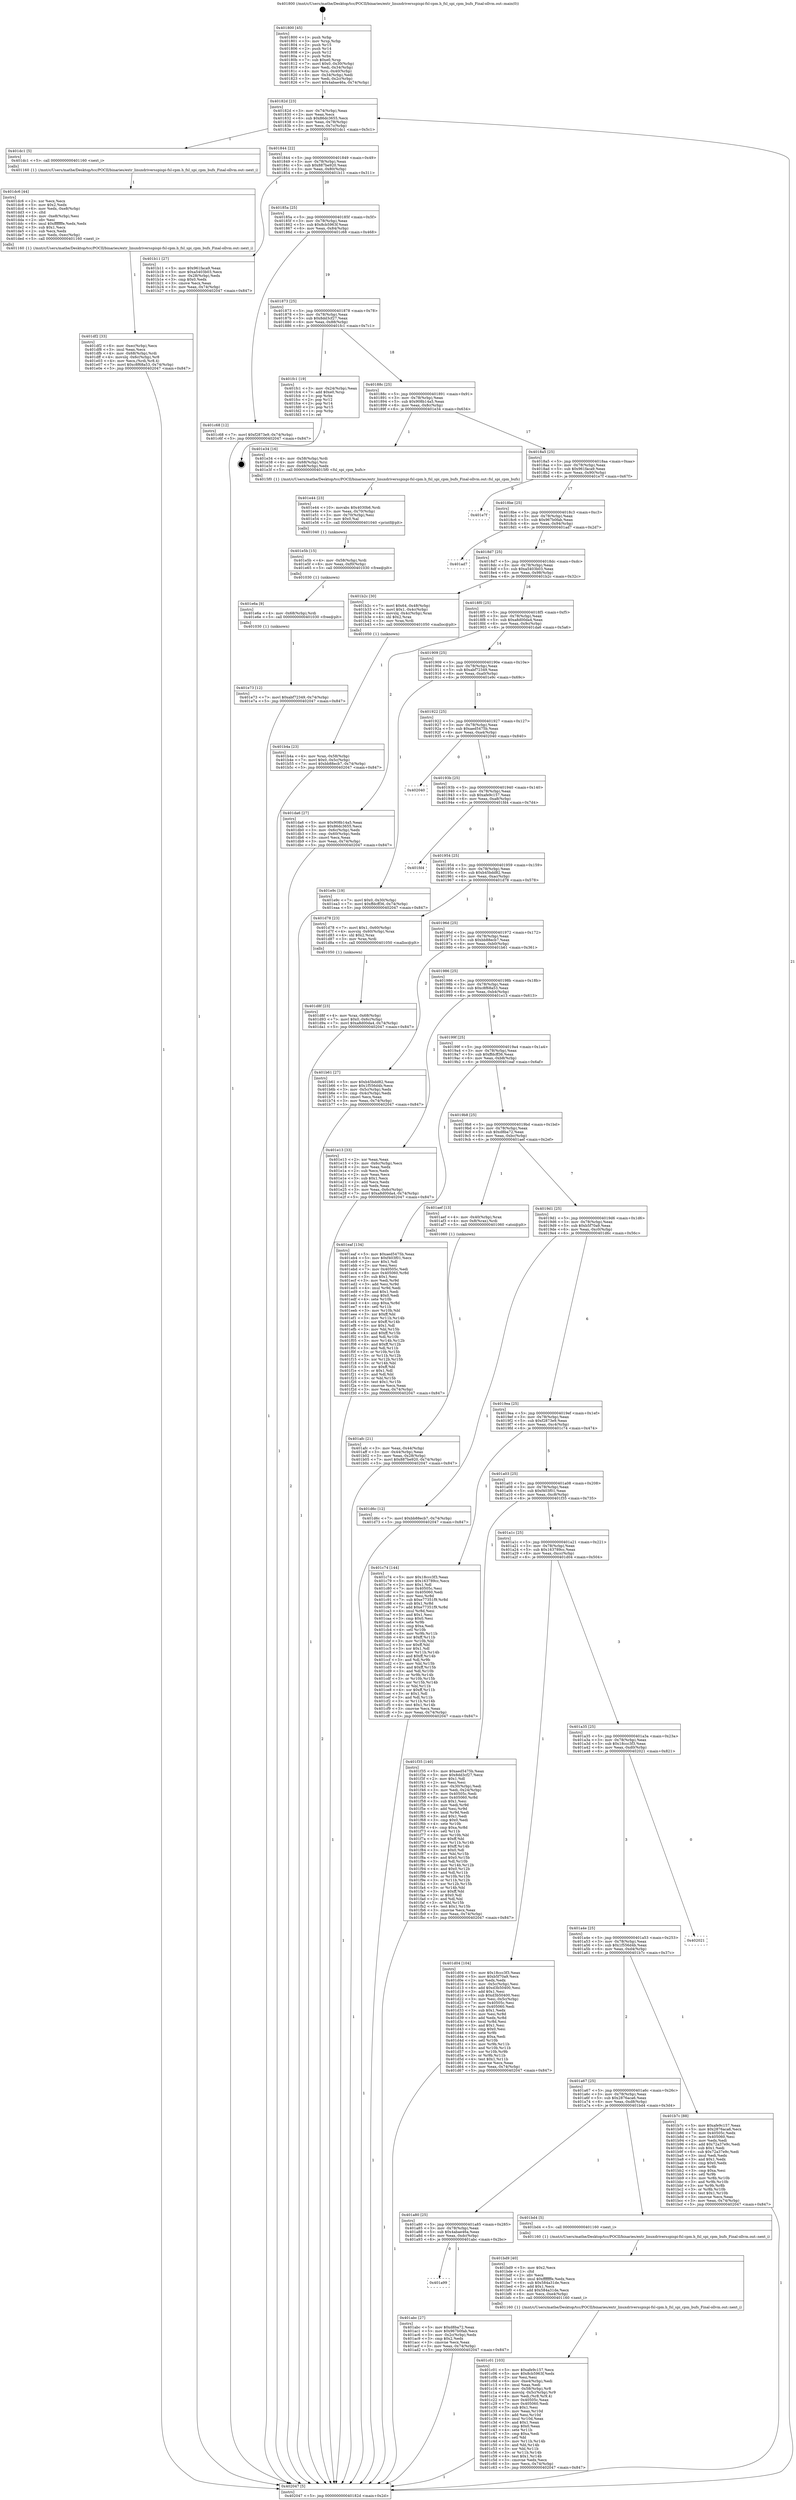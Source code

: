 digraph "0x401800" {
  label = "0x401800 (/mnt/c/Users/mathe/Desktop/tcc/POCII/binaries/extr_linuxdriversspispi-fsl-cpm.h_fsl_spi_cpm_bufs_Final-ollvm.out::main(0))"
  labelloc = "t"
  node[shape=record]

  Entry [label="",width=0.3,height=0.3,shape=circle,fillcolor=black,style=filled]
  "0x40182d" [label="{
     0x40182d [23]\l
     | [instrs]\l
     &nbsp;&nbsp;0x40182d \<+3\>: mov -0x74(%rbp),%eax\l
     &nbsp;&nbsp;0x401830 \<+2\>: mov %eax,%ecx\l
     &nbsp;&nbsp;0x401832 \<+6\>: sub $0x86dc3655,%ecx\l
     &nbsp;&nbsp;0x401838 \<+3\>: mov %eax,-0x78(%rbp)\l
     &nbsp;&nbsp;0x40183b \<+3\>: mov %ecx,-0x7c(%rbp)\l
     &nbsp;&nbsp;0x40183e \<+6\>: je 0000000000401dc1 \<main+0x5c1\>\l
  }"]
  "0x401dc1" [label="{
     0x401dc1 [5]\l
     | [instrs]\l
     &nbsp;&nbsp;0x401dc1 \<+5\>: call 0000000000401160 \<next_i\>\l
     | [calls]\l
     &nbsp;&nbsp;0x401160 \{1\} (/mnt/c/Users/mathe/Desktop/tcc/POCII/binaries/extr_linuxdriversspispi-fsl-cpm.h_fsl_spi_cpm_bufs_Final-ollvm.out::next_i)\l
  }"]
  "0x401844" [label="{
     0x401844 [22]\l
     | [instrs]\l
     &nbsp;&nbsp;0x401844 \<+5\>: jmp 0000000000401849 \<main+0x49\>\l
     &nbsp;&nbsp;0x401849 \<+3\>: mov -0x78(%rbp),%eax\l
     &nbsp;&nbsp;0x40184c \<+5\>: sub $0x887be920,%eax\l
     &nbsp;&nbsp;0x401851 \<+3\>: mov %eax,-0x80(%rbp)\l
     &nbsp;&nbsp;0x401854 \<+6\>: je 0000000000401b11 \<main+0x311\>\l
  }"]
  Exit [label="",width=0.3,height=0.3,shape=circle,fillcolor=black,style=filled,peripheries=2]
  "0x401b11" [label="{
     0x401b11 [27]\l
     | [instrs]\l
     &nbsp;&nbsp;0x401b11 \<+5\>: mov $0x961faca9,%eax\l
     &nbsp;&nbsp;0x401b16 \<+5\>: mov $0xa5403b03,%ecx\l
     &nbsp;&nbsp;0x401b1b \<+3\>: mov -0x28(%rbp),%edx\l
     &nbsp;&nbsp;0x401b1e \<+3\>: cmp $0x0,%edx\l
     &nbsp;&nbsp;0x401b21 \<+3\>: cmove %ecx,%eax\l
     &nbsp;&nbsp;0x401b24 \<+3\>: mov %eax,-0x74(%rbp)\l
     &nbsp;&nbsp;0x401b27 \<+5\>: jmp 0000000000402047 \<main+0x847\>\l
  }"]
  "0x40185a" [label="{
     0x40185a [25]\l
     | [instrs]\l
     &nbsp;&nbsp;0x40185a \<+5\>: jmp 000000000040185f \<main+0x5f\>\l
     &nbsp;&nbsp;0x40185f \<+3\>: mov -0x78(%rbp),%eax\l
     &nbsp;&nbsp;0x401862 \<+5\>: sub $0x8cb5963f,%eax\l
     &nbsp;&nbsp;0x401867 \<+6\>: mov %eax,-0x84(%rbp)\l
     &nbsp;&nbsp;0x40186d \<+6\>: je 0000000000401c68 \<main+0x468\>\l
  }"]
  "0x401e73" [label="{
     0x401e73 [12]\l
     | [instrs]\l
     &nbsp;&nbsp;0x401e73 \<+7\>: movl $0xabf72349,-0x74(%rbp)\l
     &nbsp;&nbsp;0x401e7a \<+5\>: jmp 0000000000402047 \<main+0x847\>\l
  }"]
  "0x401c68" [label="{
     0x401c68 [12]\l
     | [instrs]\l
     &nbsp;&nbsp;0x401c68 \<+7\>: movl $0xf2873e9,-0x74(%rbp)\l
     &nbsp;&nbsp;0x401c6f \<+5\>: jmp 0000000000402047 \<main+0x847\>\l
  }"]
  "0x401873" [label="{
     0x401873 [25]\l
     | [instrs]\l
     &nbsp;&nbsp;0x401873 \<+5\>: jmp 0000000000401878 \<main+0x78\>\l
     &nbsp;&nbsp;0x401878 \<+3\>: mov -0x78(%rbp),%eax\l
     &nbsp;&nbsp;0x40187b \<+5\>: sub $0x8dd3cf27,%eax\l
     &nbsp;&nbsp;0x401880 \<+6\>: mov %eax,-0x88(%rbp)\l
     &nbsp;&nbsp;0x401886 \<+6\>: je 0000000000401fc1 \<main+0x7c1\>\l
  }"]
  "0x401e6a" [label="{
     0x401e6a [9]\l
     | [instrs]\l
     &nbsp;&nbsp;0x401e6a \<+4\>: mov -0x68(%rbp),%rdi\l
     &nbsp;&nbsp;0x401e6e \<+5\>: call 0000000000401030 \<free@plt\>\l
     | [calls]\l
     &nbsp;&nbsp;0x401030 \{1\} (unknown)\l
  }"]
  "0x401fc1" [label="{
     0x401fc1 [19]\l
     | [instrs]\l
     &nbsp;&nbsp;0x401fc1 \<+3\>: mov -0x24(%rbp),%eax\l
     &nbsp;&nbsp;0x401fc4 \<+7\>: add $0xe0,%rsp\l
     &nbsp;&nbsp;0x401fcb \<+1\>: pop %rbx\l
     &nbsp;&nbsp;0x401fcc \<+2\>: pop %r12\l
     &nbsp;&nbsp;0x401fce \<+2\>: pop %r14\l
     &nbsp;&nbsp;0x401fd0 \<+2\>: pop %r15\l
     &nbsp;&nbsp;0x401fd2 \<+1\>: pop %rbp\l
     &nbsp;&nbsp;0x401fd3 \<+1\>: ret\l
  }"]
  "0x40188c" [label="{
     0x40188c [25]\l
     | [instrs]\l
     &nbsp;&nbsp;0x40188c \<+5\>: jmp 0000000000401891 \<main+0x91\>\l
     &nbsp;&nbsp;0x401891 \<+3\>: mov -0x78(%rbp),%eax\l
     &nbsp;&nbsp;0x401894 \<+5\>: sub $0x908b14a5,%eax\l
     &nbsp;&nbsp;0x401899 \<+6\>: mov %eax,-0x8c(%rbp)\l
     &nbsp;&nbsp;0x40189f \<+6\>: je 0000000000401e34 \<main+0x634\>\l
  }"]
  "0x401e5b" [label="{
     0x401e5b [15]\l
     | [instrs]\l
     &nbsp;&nbsp;0x401e5b \<+4\>: mov -0x58(%rbp),%rdi\l
     &nbsp;&nbsp;0x401e5f \<+6\>: mov %eax,-0xf0(%rbp)\l
     &nbsp;&nbsp;0x401e65 \<+5\>: call 0000000000401030 \<free@plt\>\l
     | [calls]\l
     &nbsp;&nbsp;0x401030 \{1\} (unknown)\l
  }"]
  "0x401e34" [label="{
     0x401e34 [16]\l
     | [instrs]\l
     &nbsp;&nbsp;0x401e34 \<+4\>: mov -0x58(%rbp),%rdi\l
     &nbsp;&nbsp;0x401e38 \<+4\>: mov -0x68(%rbp),%rsi\l
     &nbsp;&nbsp;0x401e3c \<+3\>: mov -0x48(%rbp),%edx\l
     &nbsp;&nbsp;0x401e3f \<+5\>: call 00000000004015f0 \<fsl_spi_cpm_bufs\>\l
     | [calls]\l
     &nbsp;&nbsp;0x4015f0 \{1\} (/mnt/c/Users/mathe/Desktop/tcc/POCII/binaries/extr_linuxdriversspispi-fsl-cpm.h_fsl_spi_cpm_bufs_Final-ollvm.out::fsl_spi_cpm_bufs)\l
  }"]
  "0x4018a5" [label="{
     0x4018a5 [25]\l
     | [instrs]\l
     &nbsp;&nbsp;0x4018a5 \<+5\>: jmp 00000000004018aa \<main+0xaa\>\l
     &nbsp;&nbsp;0x4018aa \<+3\>: mov -0x78(%rbp),%eax\l
     &nbsp;&nbsp;0x4018ad \<+5\>: sub $0x961faca9,%eax\l
     &nbsp;&nbsp;0x4018b2 \<+6\>: mov %eax,-0x90(%rbp)\l
     &nbsp;&nbsp;0x4018b8 \<+6\>: je 0000000000401e7f \<main+0x67f\>\l
  }"]
  "0x401e44" [label="{
     0x401e44 [23]\l
     | [instrs]\l
     &nbsp;&nbsp;0x401e44 \<+10\>: movabs $0x4030b6,%rdi\l
     &nbsp;&nbsp;0x401e4e \<+3\>: mov %eax,-0x70(%rbp)\l
     &nbsp;&nbsp;0x401e51 \<+3\>: mov -0x70(%rbp),%esi\l
     &nbsp;&nbsp;0x401e54 \<+2\>: mov $0x0,%al\l
     &nbsp;&nbsp;0x401e56 \<+5\>: call 0000000000401040 \<printf@plt\>\l
     | [calls]\l
     &nbsp;&nbsp;0x401040 \{1\} (unknown)\l
  }"]
  "0x401e7f" [label="{
     0x401e7f\l
  }", style=dashed]
  "0x4018be" [label="{
     0x4018be [25]\l
     | [instrs]\l
     &nbsp;&nbsp;0x4018be \<+5\>: jmp 00000000004018c3 \<main+0xc3\>\l
     &nbsp;&nbsp;0x4018c3 \<+3\>: mov -0x78(%rbp),%eax\l
     &nbsp;&nbsp;0x4018c6 \<+5\>: sub $0x967b0fab,%eax\l
     &nbsp;&nbsp;0x4018cb \<+6\>: mov %eax,-0x94(%rbp)\l
     &nbsp;&nbsp;0x4018d1 \<+6\>: je 0000000000401ad7 \<main+0x2d7\>\l
  }"]
  "0x401df2" [label="{
     0x401df2 [33]\l
     | [instrs]\l
     &nbsp;&nbsp;0x401df2 \<+6\>: mov -0xec(%rbp),%ecx\l
     &nbsp;&nbsp;0x401df8 \<+3\>: imul %eax,%ecx\l
     &nbsp;&nbsp;0x401dfb \<+4\>: mov -0x68(%rbp),%rdi\l
     &nbsp;&nbsp;0x401dff \<+4\>: movslq -0x6c(%rbp),%r8\l
     &nbsp;&nbsp;0x401e03 \<+4\>: mov %ecx,(%rdi,%r8,4)\l
     &nbsp;&nbsp;0x401e07 \<+7\>: movl $0xc8f68a53,-0x74(%rbp)\l
     &nbsp;&nbsp;0x401e0e \<+5\>: jmp 0000000000402047 \<main+0x847\>\l
  }"]
  "0x401ad7" [label="{
     0x401ad7\l
  }", style=dashed]
  "0x4018d7" [label="{
     0x4018d7 [25]\l
     | [instrs]\l
     &nbsp;&nbsp;0x4018d7 \<+5\>: jmp 00000000004018dc \<main+0xdc\>\l
     &nbsp;&nbsp;0x4018dc \<+3\>: mov -0x78(%rbp),%eax\l
     &nbsp;&nbsp;0x4018df \<+5\>: sub $0xa5403b03,%eax\l
     &nbsp;&nbsp;0x4018e4 \<+6\>: mov %eax,-0x98(%rbp)\l
     &nbsp;&nbsp;0x4018ea \<+6\>: je 0000000000401b2c \<main+0x32c\>\l
  }"]
  "0x401dc6" [label="{
     0x401dc6 [44]\l
     | [instrs]\l
     &nbsp;&nbsp;0x401dc6 \<+2\>: xor %ecx,%ecx\l
     &nbsp;&nbsp;0x401dc8 \<+5\>: mov $0x2,%edx\l
     &nbsp;&nbsp;0x401dcd \<+6\>: mov %edx,-0xe8(%rbp)\l
     &nbsp;&nbsp;0x401dd3 \<+1\>: cltd\l
     &nbsp;&nbsp;0x401dd4 \<+6\>: mov -0xe8(%rbp),%esi\l
     &nbsp;&nbsp;0x401dda \<+2\>: idiv %esi\l
     &nbsp;&nbsp;0x401ddc \<+6\>: imul $0xfffffffe,%edx,%edx\l
     &nbsp;&nbsp;0x401de2 \<+3\>: sub $0x1,%ecx\l
     &nbsp;&nbsp;0x401de5 \<+2\>: sub %ecx,%edx\l
     &nbsp;&nbsp;0x401de7 \<+6\>: mov %edx,-0xec(%rbp)\l
     &nbsp;&nbsp;0x401ded \<+5\>: call 0000000000401160 \<next_i\>\l
     | [calls]\l
     &nbsp;&nbsp;0x401160 \{1\} (/mnt/c/Users/mathe/Desktop/tcc/POCII/binaries/extr_linuxdriversspispi-fsl-cpm.h_fsl_spi_cpm_bufs_Final-ollvm.out::next_i)\l
  }"]
  "0x401b2c" [label="{
     0x401b2c [30]\l
     | [instrs]\l
     &nbsp;&nbsp;0x401b2c \<+7\>: movl $0x64,-0x48(%rbp)\l
     &nbsp;&nbsp;0x401b33 \<+7\>: movl $0x1,-0x4c(%rbp)\l
     &nbsp;&nbsp;0x401b3a \<+4\>: movslq -0x4c(%rbp),%rax\l
     &nbsp;&nbsp;0x401b3e \<+4\>: shl $0x2,%rax\l
     &nbsp;&nbsp;0x401b42 \<+3\>: mov %rax,%rdi\l
     &nbsp;&nbsp;0x401b45 \<+5\>: call 0000000000401050 \<malloc@plt\>\l
     | [calls]\l
     &nbsp;&nbsp;0x401050 \{1\} (unknown)\l
  }"]
  "0x4018f0" [label="{
     0x4018f0 [25]\l
     | [instrs]\l
     &nbsp;&nbsp;0x4018f0 \<+5\>: jmp 00000000004018f5 \<main+0xf5\>\l
     &nbsp;&nbsp;0x4018f5 \<+3\>: mov -0x78(%rbp),%eax\l
     &nbsp;&nbsp;0x4018f8 \<+5\>: sub $0xa8d00da4,%eax\l
     &nbsp;&nbsp;0x4018fd \<+6\>: mov %eax,-0x9c(%rbp)\l
     &nbsp;&nbsp;0x401903 \<+6\>: je 0000000000401da6 \<main+0x5a6\>\l
  }"]
  "0x401d8f" [label="{
     0x401d8f [23]\l
     | [instrs]\l
     &nbsp;&nbsp;0x401d8f \<+4\>: mov %rax,-0x68(%rbp)\l
     &nbsp;&nbsp;0x401d93 \<+7\>: movl $0x0,-0x6c(%rbp)\l
     &nbsp;&nbsp;0x401d9a \<+7\>: movl $0xa8d00da4,-0x74(%rbp)\l
     &nbsp;&nbsp;0x401da1 \<+5\>: jmp 0000000000402047 \<main+0x847\>\l
  }"]
  "0x401da6" [label="{
     0x401da6 [27]\l
     | [instrs]\l
     &nbsp;&nbsp;0x401da6 \<+5\>: mov $0x908b14a5,%eax\l
     &nbsp;&nbsp;0x401dab \<+5\>: mov $0x86dc3655,%ecx\l
     &nbsp;&nbsp;0x401db0 \<+3\>: mov -0x6c(%rbp),%edx\l
     &nbsp;&nbsp;0x401db3 \<+3\>: cmp -0x60(%rbp),%edx\l
     &nbsp;&nbsp;0x401db6 \<+3\>: cmovl %ecx,%eax\l
     &nbsp;&nbsp;0x401db9 \<+3\>: mov %eax,-0x74(%rbp)\l
     &nbsp;&nbsp;0x401dbc \<+5\>: jmp 0000000000402047 \<main+0x847\>\l
  }"]
  "0x401909" [label="{
     0x401909 [25]\l
     | [instrs]\l
     &nbsp;&nbsp;0x401909 \<+5\>: jmp 000000000040190e \<main+0x10e\>\l
     &nbsp;&nbsp;0x40190e \<+3\>: mov -0x78(%rbp),%eax\l
     &nbsp;&nbsp;0x401911 \<+5\>: sub $0xabf72349,%eax\l
     &nbsp;&nbsp;0x401916 \<+6\>: mov %eax,-0xa0(%rbp)\l
     &nbsp;&nbsp;0x40191c \<+6\>: je 0000000000401e9c \<main+0x69c\>\l
  }"]
  "0x401c01" [label="{
     0x401c01 [103]\l
     | [instrs]\l
     &nbsp;&nbsp;0x401c01 \<+5\>: mov $0xafe9c157,%ecx\l
     &nbsp;&nbsp;0x401c06 \<+5\>: mov $0x8cb5963f,%edx\l
     &nbsp;&nbsp;0x401c0b \<+2\>: xor %esi,%esi\l
     &nbsp;&nbsp;0x401c0d \<+6\>: mov -0xe4(%rbp),%edi\l
     &nbsp;&nbsp;0x401c13 \<+3\>: imul %eax,%edi\l
     &nbsp;&nbsp;0x401c16 \<+4\>: mov -0x58(%rbp),%r8\l
     &nbsp;&nbsp;0x401c1a \<+4\>: movslq -0x5c(%rbp),%r9\l
     &nbsp;&nbsp;0x401c1e \<+4\>: mov %edi,(%r8,%r9,4)\l
     &nbsp;&nbsp;0x401c22 \<+7\>: mov 0x40505c,%eax\l
     &nbsp;&nbsp;0x401c29 \<+7\>: mov 0x405060,%edi\l
     &nbsp;&nbsp;0x401c30 \<+3\>: sub $0x1,%esi\l
     &nbsp;&nbsp;0x401c33 \<+3\>: mov %eax,%r10d\l
     &nbsp;&nbsp;0x401c36 \<+3\>: add %esi,%r10d\l
     &nbsp;&nbsp;0x401c39 \<+4\>: imul %r10d,%eax\l
     &nbsp;&nbsp;0x401c3d \<+3\>: and $0x1,%eax\l
     &nbsp;&nbsp;0x401c40 \<+3\>: cmp $0x0,%eax\l
     &nbsp;&nbsp;0x401c43 \<+4\>: sete %r11b\l
     &nbsp;&nbsp;0x401c47 \<+3\>: cmp $0xa,%edi\l
     &nbsp;&nbsp;0x401c4a \<+3\>: setl %bl\l
     &nbsp;&nbsp;0x401c4d \<+3\>: mov %r11b,%r14b\l
     &nbsp;&nbsp;0x401c50 \<+3\>: and %bl,%r14b\l
     &nbsp;&nbsp;0x401c53 \<+3\>: xor %bl,%r11b\l
     &nbsp;&nbsp;0x401c56 \<+3\>: or %r11b,%r14b\l
     &nbsp;&nbsp;0x401c59 \<+4\>: test $0x1,%r14b\l
     &nbsp;&nbsp;0x401c5d \<+3\>: cmovne %edx,%ecx\l
     &nbsp;&nbsp;0x401c60 \<+3\>: mov %ecx,-0x74(%rbp)\l
     &nbsp;&nbsp;0x401c63 \<+5\>: jmp 0000000000402047 \<main+0x847\>\l
  }"]
  "0x401e9c" [label="{
     0x401e9c [19]\l
     | [instrs]\l
     &nbsp;&nbsp;0x401e9c \<+7\>: movl $0x0,-0x30(%rbp)\l
     &nbsp;&nbsp;0x401ea3 \<+7\>: movl $0xffdcff36,-0x74(%rbp)\l
     &nbsp;&nbsp;0x401eaa \<+5\>: jmp 0000000000402047 \<main+0x847\>\l
  }"]
  "0x401922" [label="{
     0x401922 [25]\l
     | [instrs]\l
     &nbsp;&nbsp;0x401922 \<+5\>: jmp 0000000000401927 \<main+0x127\>\l
     &nbsp;&nbsp;0x401927 \<+3\>: mov -0x78(%rbp),%eax\l
     &nbsp;&nbsp;0x40192a \<+5\>: sub $0xaed5475b,%eax\l
     &nbsp;&nbsp;0x40192f \<+6\>: mov %eax,-0xa4(%rbp)\l
     &nbsp;&nbsp;0x401935 \<+6\>: je 0000000000402040 \<main+0x840\>\l
  }"]
  "0x401bd9" [label="{
     0x401bd9 [40]\l
     | [instrs]\l
     &nbsp;&nbsp;0x401bd9 \<+5\>: mov $0x2,%ecx\l
     &nbsp;&nbsp;0x401bde \<+1\>: cltd\l
     &nbsp;&nbsp;0x401bdf \<+2\>: idiv %ecx\l
     &nbsp;&nbsp;0x401be1 \<+6\>: imul $0xfffffffe,%edx,%ecx\l
     &nbsp;&nbsp;0x401be7 \<+6\>: sub $0x584a31de,%ecx\l
     &nbsp;&nbsp;0x401bed \<+3\>: add $0x1,%ecx\l
     &nbsp;&nbsp;0x401bf0 \<+6\>: add $0x584a31de,%ecx\l
     &nbsp;&nbsp;0x401bf6 \<+6\>: mov %ecx,-0xe4(%rbp)\l
     &nbsp;&nbsp;0x401bfc \<+5\>: call 0000000000401160 \<next_i\>\l
     | [calls]\l
     &nbsp;&nbsp;0x401160 \{1\} (/mnt/c/Users/mathe/Desktop/tcc/POCII/binaries/extr_linuxdriversspispi-fsl-cpm.h_fsl_spi_cpm_bufs_Final-ollvm.out::next_i)\l
  }"]
  "0x402040" [label="{
     0x402040\l
  }", style=dashed]
  "0x40193b" [label="{
     0x40193b [25]\l
     | [instrs]\l
     &nbsp;&nbsp;0x40193b \<+5\>: jmp 0000000000401940 \<main+0x140\>\l
     &nbsp;&nbsp;0x401940 \<+3\>: mov -0x78(%rbp),%eax\l
     &nbsp;&nbsp;0x401943 \<+5\>: sub $0xafe9c157,%eax\l
     &nbsp;&nbsp;0x401948 \<+6\>: mov %eax,-0xa8(%rbp)\l
     &nbsp;&nbsp;0x40194e \<+6\>: je 0000000000401fd4 \<main+0x7d4\>\l
  }"]
  "0x401b4a" [label="{
     0x401b4a [23]\l
     | [instrs]\l
     &nbsp;&nbsp;0x401b4a \<+4\>: mov %rax,-0x58(%rbp)\l
     &nbsp;&nbsp;0x401b4e \<+7\>: movl $0x0,-0x5c(%rbp)\l
     &nbsp;&nbsp;0x401b55 \<+7\>: movl $0xbb88ecb7,-0x74(%rbp)\l
     &nbsp;&nbsp;0x401b5c \<+5\>: jmp 0000000000402047 \<main+0x847\>\l
  }"]
  "0x401fd4" [label="{
     0x401fd4\l
  }", style=dashed]
  "0x401954" [label="{
     0x401954 [25]\l
     | [instrs]\l
     &nbsp;&nbsp;0x401954 \<+5\>: jmp 0000000000401959 \<main+0x159\>\l
     &nbsp;&nbsp;0x401959 \<+3\>: mov -0x78(%rbp),%eax\l
     &nbsp;&nbsp;0x40195c \<+5\>: sub $0xb45bdd82,%eax\l
     &nbsp;&nbsp;0x401961 \<+6\>: mov %eax,-0xac(%rbp)\l
     &nbsp;&nbsp;0x401967 \<+6\>: je 0000000000401d78 \<main+0x578\>\l
  }"]
  "0x401afc" [label="{
     0x401afc [21]\l
     | [instrs]\l
     &nbsp;&nbsp;0x401afc \<+3\>: mov %eax,-0x44(%rbp)\l
     &nbsp;&nbsp;0x401aff \<+3\>: mov -0x44(%rbp),%eax\l
     &nbsp;&nbsp;0x401b02 \<+3\>: mov %eax,-0x28(%rbp)\l
     &nbsp;&nbsp;0x401b05 \<+7\>: movl $0x887be920,-0x74(%rbp)\l
     &nbsp;&nbsp;0x401b0c \<+5\>: jmp 0000000000402047 \<main+0x847\>\l
  }"]
  "0x401d78" [label="{
     0x401d78 [23]\l
     | [instrs]\l
     &nbsp;&nbsp;0x401d78 \<+7\>: movl $0x1,-0x60(%rbp)\l
     &nbsp;&nbsp;0x401d7f \<+4\>: movslq -0x60(%rbp),%rax\l
     &nbsp;&nbsp;0x401d83 \<+4\>: shl $0x2,%rax\l
     &nbsp;&nbsp;0x401d87 \<+3\>: mov %rax,%rdi\l
     &nbsp;&nbsp;0x401d8a \<+5\>: call 0000000000401050 \<malloc@plt\>\l
     | [calls]\l
     &nbsp;&nbsp;0x401050 \{1\} (unknown)\l
  }"]
  "0x40196d" [label="{
     0x40196d [25]\l
     | [instrs]\l
     &nbsp;&nbsp;0x40196d \<+5\>: jmp 0000000000401972 \<main+0x172\>\l
     &nbsp;&nbsp;0x401972 \<+3\>: mov -0x78(%rbp),%eax\l
     &nbsp;&nbsp;0x401975 \<+5\>: sub $0xbb88ecb7,%eax\l
     &nbsp;&nbsp;0x40197a \<+6\>: mov %eax,-0xb0(%rbp)\l
     &nbsp;&nbsp;0x401980 \<+6\>: je 0000000000401b61 \<main+0x361\>\l
  }"]
  "0x401800" [label="{
     0x401800 [45]\l
     | [instrs]\l
     &nbsp;&nbsp;0x401800 \<+1\>: push %rbp\l
     &nbsp;&nbsp;0x401801 \<+3\>: mov %rsp,%rbp\l
     &nbsp;&nbsp;0x401804 \<+2\>: push %r15\l
     &nbsp;&nbsp;0x401806 \<+2\>: push %r14\l
     &nbsp;&nbsp;0x401808 \<+2\>: push %r12\l
     &nbsp;&nbsp;0x40180a \<+1\>: push %rbx\l
     &nbsp;&nbsp;0x40180b \<+7\>: sub $0xe0,%rsp\l
     &nbsp;&nbsp;0x401812 \<+7\>: movl $0x0,-0x30(%rbp)\l
     &nbsp;&nbsp;0x401819 \<+3\>: mov %edi,-0x34(%rbp)\l
     &nbsp;&nbsp;0x40181c \<+4\>: mov %rsi,-0x40(%rbp)\l
     &nbsp;&nbsp;0x401820 \<+3\>: mov -0x34(%rbp),%edi\l
     &nbsp;&nbsp;0x401823 \<+3\>: mov %edi,-0x2c(%rbp)\l
     &nbsp;&nbsp;0x401826 \<+7\>: movl $0x4abae46a,-0x74(%rbp)\l
  }"]
  "0x401b61" [label="{
     0x401b61 [27]\l
     | [instrs]\l
     &nbsp;&nbsp;0x401b61 \<+5\>: mov $0xb45bdd82,%eax\l
     &nbsp;&nbsp;0x401b66 \<+5\>: mov $0x1f556d4b,%ecx\l
     &nbsp;&nbsp;0x401b6b \<+3\>: mov -0x5c(%rbp),%edx\l
     &nbsp;&nbsp;0x401b6e \<+3\>: cmp -0x4c(%rbp),%edx\l
     &nbsp;&nbsp;0x401b71 \<+3\>: cmovl %ecx,%eax\l
     &nbsp;&nbsp;0x401b74 \<+3\>: mov %eax,-0x74(%rbp)\l
     &nbsp;&nbsp;0x401b77 \<+5\>: jmp 0000000000402047 \<main+0x847\>\l
  }"]
  "0x401986" [label="{
     0x401986 [25]\l
     | [instrs]\l
     &nbsp;&nbsp;0x401986 \<+5\>: jmp 000000000040198b \<main+0x18b\>\l
     &nbsp;&nbsp;0x40198b \<+3\>: mov -0x78(%rbp),%eax\l
     &nbsp;&nbsp;0x40198e \<+5\>: sub $0xc8f68a53,%eax\l
     &nbsp;&nbsp;0x401993 \<+6\>: mov %eax,-0xb4(%rbp)\l
     &nbsp;&nbsp;0x401999 \<+6\>: je 0000000000401e13 \<main+0x613\>\l
  }"]
  "0x402047" [label="{
     0x402047 [5]\l
     | [instrs]\l
     &nbsp;&nbsp;0x402047 \<+5\>: jmp 000000000040182d \<main+0x2d\>\l
  }"]
  "0x401e13" [label="{
     0x401e13 [33]\l
     | [instrs]\l
     &nbsp;&nbsp;0x401e13 \<+2\>: xor %eax,%eax\l
     &nbsp;&nbsp;0x401e15 \<+3\>: mov -0x6c(%rbp),%ecx\l
     &nbsp;&nbsp;0x401e18 \<+2\>: mov %eax,%edx\l
     &nbsp;&nbsp;0x401e1a \<+2\>: sub %ecx,%edx\l
     &nbsp;&nbsp;0x401e1c \<+2\>: mov %eax,%ecx\l
     &nbsp;&nbsp;0x401e1e \<+3\>: sub $0x1,%ecx\l
     &nbsp;&nbsp;0x401e21 \<+2\>: add %ecx,%edx\l
     &nbsp;&nbsp;0x401e23 \<+2\>: sub %edx,%eax\l
     &nbsp;&nbsp;0x401e25 \<+3\>: mov %eax,-0x6c(%rbp)\l
     &nbsp;&nbsp;0x401e28 \<+7\>: movl $0xa8d00da4,-0x74(%rbp)\l
     &nbsp;&nbsp;0x401e2f \<+5\>: jmp 0000000000402047 \<main+0x847\>\l
  }"]
  "0x40199f" [label="{
     0x40199f [25]\l
     | [instrs]\l
     &nbsp;&nbsp;0x40199f \<+5\>: jmp 00000000004019a4 \<main+0x1a4\>\l
     &nbsp;&nbsp;0x4019a4 \<+3\>: mov -0x78(%rbp),%eax\l
     &nbsp;&nbsp;0x4019a7 \<+5\>: sub $0xffdcff36,%eax\l
     &nbsp;&nbsp;0x4019ac \<+6\>: mov %eax,-0xb8(%rbp)\l
     &nbsp;&nbsp;0x4019b2 \<+6\>: je 0000000000401eaf \<main+0x6af\>\l
  }"]
  "0x401a99" [label="{
     0x401a99\l
  }", style=dashed]
  "0x401eaf" [label="{
     0x401eaf [134]\l
     | [instrs]\l
     &nbsp;&nbsp;0x401eaf \<+5\>: mov $0xaed5475b,%eax\l
     &nbsp;&nbsp;0x401eb4 \<+5\>: mov $0xf403f01,%ecx\l
     &nbsp;&nbsp;0x401eb9 \<+2\>: mov $0x1,%dl\l
     &nbsp;&nbsp;0x401ebb \<+2\>: xor %esi,%esi\l
     &nbsp;&nbsp;0x401ebd \<+7\>: mov 0x40505c,%edi\l
     &nbsp;&nbsp;0x401ec4 \<+8\>: mov 0x405060,%r8d\l
     &nbsp;&nbsp;0x401ecc \<+3\>: sub $0x1,%esi\l
     &nbsp;&nbsp;0x401ecf \<+3\>: mov %edi,%r9d\l
     &nbsp;&nbsp;0x401ed2 \<+3\>: add %esi,%r9d\l
     &nbsp;&nbsp;0x401ed5 \<+4\>: imul %r9d,%edi\l
     &nbsp;&nbsp;0x401ed9 \<+3\>: and $0x1,%edi\l
     &nbsp;&nbsp;0x401edc \<+3\>: cmp $0x0,%edi\l
     &nbsp;&nbsp;0x401edf \<+4\>: sete %r10b\l
     &nbsp;&nbsp;0x401ee3 \<+4\>: cmp $0xa,%r8d\l
     &nbsp;&nbsp;0x401ee7 \<+4\>: setl %r11b\l
     &nbsp;&nbsp;0x401eeb \<+3\>: mov %r10b,%bl\l
     &nbsp;&nbsp;0x401eee \<+3\>: xor $0xff,%bl\l
     &nbsp;&nbsp;0x401ef1 \<+3\>: mov %r11b,%r14b\l
     &nbsp;&nbsp;0x401ef4 \<+4\>: xor $0xff,%r14b\l
     &nbsp;&nbsp;0x401ef8 \<+3\>: xor $0x1,%dl\l
     &nbsp;&nbsp;0x401efb \<+3\>: mov %bl,%r15b\l
     &nbsp;&nbsp;0x401efe \<+4\>: and $0xff,%r15b\l
     &nbsp;&nbsp;0x401f02 \<+3\>: and %dl,%r10b\l
     &nbsp;&nbsp;0x401f05 \<+3\>: mov %r14b,%r12b\l
     &nbsp;&nbsp;0x401f08 \<+4\>: and $0xff,%r12b\l
     &nbsp;&nbsp;0x401f0c \<+3\>: and %dl,%r11b\l
     &nbsp;&nbsp;0x401f0f \<+3\>: or %r10b,%r15b\l
     &nbsp;&nbsp;0x401f12 \<+3\>: or %r11b,%r12b\l
     &nbsp;&nbsp;0x401f15 \<+3\>: xor %r12b,%r15b\l
     &nbsp;&nbsp;0x401f18 \<+3\>: or %r14b,%bl\l
     &nbsp;&nbsp;0x401f1b \<+3\>: xor $0xff,%bl\l
     &nbsp;&nbsp;0x401f1e \<+3\>: or $0x1,%dl\l
     &nbsp;&nbsp;0x401f21 \<+2\>: and %dl,%bl\l
     &nbsp;&nbsp;0x401f23 \<+3\>: or %bl,%r15b\l
     &nbsp;&nbsp;0x401f26 \<+4\>: test $0x1,%r15b\l
     &nbsp;&nbsp;0x401f2a \<+3\>: cmovne %ecx,%eax\l
     &nbsp;&nbsp;0x401f2d \<+3\>: mov %eax,-0x74(%rbp)\l
     &nbsp;&nbsp;0x401f30 \<+5\>: jmp 0000000000402047 \<main+0x847\>\l
  }"]
  "0x4019b8" [label="{
     0x4019b8 [25]\l
     | [instrs]\l
     &nbsp;&nbsp;0x4019b8 \<+5\>: jmp 00000000004019bd \<main+0x1bd\>\l
     &nbsp;&nbsp;0x4019bd \<+3\>: mov -0x78(%rbp),%eax\l
     &nbsp;&nbsp;0x4019c0 \<+5\>: sub $0xd8ba72,%eax\l
     &nbsp;&nbsp;0x4019c5 \<+6\>: mov %eax,-0xbc(%rbp)\l
     &nbsp;&nbsp;0x4019cb \<+6\>: je 0000000000401aef \<main+0x2ef\>\l
  }"]
  "0x401abc" [label="{
     0x401abc [27]\l
     | [instrs]\l
     &nbsp;&nbsp;0x401abc \<+5\>: mov $0xd8ba72,%eax\l
     &nbsp;&nbsp;0x401ac1 \<+5\>: mov $0x967b0fab,%ecx\l
     &nbsp;&nbsp;0x401ac6 \<+3\>: mov -0x2c(%rbp),%edx\l
     &nbsp;&nbsp;0x401ac9 \<+3\>: cmp $0x2,%edx\l
     &nbsp;&nbsp;0x401acc \<+3\>: cmovne %ecx,%eax\l
     &nbsp;&nbsp;0x401acf \<+3\>: mov %eax,-0x74(%rbp)\l
     &nbsp;&nbsp;0x401ad2 \<+5\>: jmp 0000000000402047 \<main+0x847\>\l
  }"]
  "0x401aef" [label="{
     0x401aef [13]\l
     | [instrs]\l
     &nbsp;&nbsp;0x401aef \<+4\>: mov -0x40(%rbp),%rax\l
     &nbsp;&nbsp;0x401af3 \<+4\>: mov 0x8(%rax),%rdi\l
     &nbsp;&nbsp;0x401af7 \<+5\>: call 0000000000401060 \<atoi@plt\>\l
     | [calls]\l
     &nbsp;&nbsp;0x401060 \{1\} (unknown)\l
  }"]
  "0x4019d1" [label="{
     0x4019d1 [25]\l
     | [instrs]\l
     &nbsp;&nbsp;0x4019d1 \<+5\>: jmp 00000000004019d6 \<main+0x1d6\>\l
     &nbsp;&nbsp;0x4019d6 \<+3\>: mov -0x78(%rbp),%eax\l
     &nbsp;&nbsp;0x4019d9 \<+5\>: sub $0xb5f70a9,%eax\l
     &nbsp;&nbsp;0x4019de \<+6\>: mov %eax,-0xc0(%rbp)\l
     &nbsp;&nbsp;0x4019e4 \<+6\>: je 0000000000401d6c \<main+0x56c\>\l
  }"]
  "0x401a80" [label="{
     0x401a80 [25]\l
     | [instrs]\l
     &nbsp;&nbsp;0x401a80 \<+5\>: jmp 0000000000401a85 \<main+0x285\>\l
     &nbsp;&nbsp;0x401a85 \<+3\>: mov -0x78(%rbp),%eax\l
     &nbsp;&nbsp;0x401a88 \<+5\>: sub $0x4abae46a,%eax\l
     &nbsp;&nbsp;0x401a8d \<+6\>: mov %eax,-0xdc(%rbp)\l
     &nbsp;&nbsp;0x401a93 \<+6\>: je 0000000000401abc \<main+0x2bc\>\l
  }"]
  "0x401d6c" [label="{
     0x401d6c [12]\l
     | [instrs]\l
     &nbsp;&nbsp;0x401d6c \<+7\>: movl $0xbb88ecb7,-0x74(%rbp)\l
     &nbsp;&nbsp;0x401d73 \<+5\>: jmp 0000000000402047 \<main+0x847\>\l
  }"]
  "0x4019ea" [label="{
     0x4019ea [25]\l
     | [instrs]\l
     &nbsp;&nbsp;0x4019ea \<+5\>: jmp 00000000004019ef \<main+0x1ef\>\l
     &nbsp;&nbsp;0x4019ef \<+3\>: mov -0x78(%rbp),%eax\l
     &nbsp;&nbsp;0x4019f2 \<+5\>: sub $0xf2873e9,%eax\l
     &nbsp;&nbsp;0x4019f7 \<+6\>: mov %eax,-0xc4(%rbp)\l
     &nbsp;&nbsp;0x4019fd \<+6\>: je 0000000000401c74 \<main+0x474\>\l
  }"]
  "0x401bd4" [label="{
     0x401bd4 [5]\l
     | [instrs]\l
     &nbsp;&nbsp;0x401bd4 \<+5\>: call 0000000000401160 \<next_i\>\l
     | [calls]\l
     &nbsp;&nbsp;0x401160 \{1\} (/mnt/c/Users/mathe/Desktop/tcc/POCII/binaries/extr_linuxdriversspispi-fsl-cpm.h_fsl_spi_cpm_bufs_Final-ollvm.out::next_i)\l
  }"]
  "0x401c74" [label="{
     0x401c74 [144]\l
     | [instrs]\l
     &nbsp;&nbsp;0x401c74 \<+5\>: mov $0x18ccc3f3,%eax\l
     &nbsp;&nbsp;0x401c79 \<+5\>: mov $0x163789cc,%ecx\l
     &nbsp;&nbsp;0x401c7e \<+2\>: mov $0x1,%dl\l
     &nbsp;&nbsp;0x401c80 \<+7\>: mov 0x40505c,%esi\l
     &nbsp;&nbsp;0x401c87 \<+7\>: mov 0x405060,%edi\l
     &nbsp;&nbsp;0x401c8e \<+3\>: mov %esi,%r8d\l
     &nbsp;&nbsp;0x401c91 \<+7\>: sub $0xe77351f9,%r8d\l
     &nbsp;&nbsp;0x401c98 \<+4\>: sub $0x1,%r8d\l
     &nbsp;&nbsp;0x401c9c \<+7\>: add $0xe77351f9,%r8d\l
     &nbsp;&nbsp;0x401ca3 \<+4\>: imul %r8d,%esi\l
     &nbsp;&nbsp;0x401ca7 \<+3\>: and $0x1,%esi\l
     &nbsp;&nbsp;0x401caa \<+3\>: cmp $0x0,%esi\l
     &nbsp;&nbsp;0x401cad \<+4\>: sete %r9b\l
     &nbsp;&nbsp;0x401cb1 \<+3\>: cmp $0xa,%edi\l
     &nbsp;&nbsp;0x401cb4 \<+4\>: setl %r10b\l
     &nbsp;&nbsp;0x401cb8 \<+3\>: mov %r9b,%r11b\l
     &nbsp;&nbsp;0x401cbb \<+4\>: xor $0xff,%r11b\l
     &nbsp;&nbsp;0x401cbf \<+3\>: mov %r10b,%bl\l
     &nbsp;&nbsp;0x401cc2 \<+3\>: xor $0xff,%bl\l
     &nbsp;&nbsp;0x401cc5 \<+3\>: xor $0x1,%dl\l
     &nbsp;&nbsp;0x401cc8 \<+3\>: mov %r11b,%r14b\l
     &nbsp;&nbsp;0x401ccb \<+4\>: and $0xff,%r14b\l
     &nbsp;&nbsp;0x401ccf \<+3\>: and %dl,%r9b\l
     &nbsp;&nbsp;0x401cd2 \<+3\>: mov %bl,%r15b\l
     &nbsp;&nbsp;0x401cd5 \<+4\>: and $0xff,%r15b\l
     &nbsp;&nbsp;0x401cd9 \<+3\>: and %dl,%r10b\l
     &nbsp;&nbsp;0x401cdc \<+3\>: or %r9b,%r14b\l
     &nbsp;&nbsp;0x401cdf \<+3\>: or %r10b,%r15b\l
     &nbsp;&nbsp;0x401ce2 \<+3\>: xor %r15b,%r14b\l
     &nbsp;&nbsp;0x401ce5 \<+3\>: or %bl,%r11b\l
     &nbsp;&nbsp;0x401ce8 \<+4\>: xor $0xff,%r11b\l
     &nbsp;&nbsp;0x401cec \<+3\>: or $0x1,%dl\l
     &nbsp;&nbsp;0x401cef \<+3\>: and %dl,%r11b\l
     &nbsp;&nbsp;0x401cf2 \<+3\>: or %r11b,%r14b\l
     &nbsp;&nbsp;0x401cf5 \<+4\>: test $0x1,%r14b\l
     &nbsp;&nbsp;0x401cf9 \<+3\>: cmovne %ecx,%eax\l
     &nbsp;&nbsp;0x401cfc \<+3\>: mov %eax,-0x74(%rbp)\l
     &nbsp;&nbsp;0x401cff \<+5\>: jmp 0000000000402047 \<main+0x847\>\l
  }"]
  "0x401a03" [label="{
     0x401a03 [25]\l
     | [instrs]\l
     &nbsp;&nbsp;0x401a03 \<+5\>: jmp 0000000000401a08 \<main+0x208\>\l
     &nbsp;&nbsp;0x401a08 \<+3\>: mov -0x78(%rbp),%eax\l
     &nbsp;&nbsp;0x401a0b \<+5\>: sub $0xf403f01,%eax\l
     &nbsp;&nbsp;0x401a10 \<+6\>: mov %eax,-0xc8(%rbp)\l
     &nbsp;&nbsp;0x401a16 \<+6\>: je 0000000000401f35 \<main+0x735\>\l
  }"]
  "0x401a67" [label="{
     0x401a67 [25]\l
     | [instrs]\l
     &nbsp;&nbsp;0x401a67 \<+5\>: jmp 0000000000401a6c \<main+0x26c\>\l
     &nbsp;&nbsp;0x401a6c \<+3\>: mov -0x78(%rbp),%eax\l
     &nbsp;&nbsp;0x401a6f \<+5\>: sub $0x2876aca6,%eax\l
     &nbsp;&nbsp;0x401a74 \<+6\>: mov %eax,-0xd8(%rbp)\l
     &nbsp;&nbsp;0x401a7a \<+6\>: je 0000000000401bd4 \<main+0x3d4\>\l
  }"]
  "0x401f35" [label="{
     0x401f35 [140]\l
     | [instrs]\l
     &nbsp;&nbsp;0x401f35 \<+5\>: mov $0xaed5475b,%eax\l
     &nbsp;&nbsp;0x401f3a \<+5\>: mov $0x8dd3cf27,%ecx\l
     &nbsp;&nbsp;0x401f3f \<+2\>: mov $0x1,%dl\l
     &nbsp;&nbsp;0x401f41 \<+2\>: xor %esi,%esi\l
     &nbsp;&nbsp;0x401f43 \<+3\>: mov -0x30(%rbp),%edi\l
     &nbsp;&nbsp;0x401f46 \<+3\>: mov %edi,-0x24(%rbp)\l
     &nbsp;&nbsp;0x401f49 \<+7\>: mov 0x40505c,%edi\l
     &nbsp;&nbsp;0x401f50 \<+8\>: mov 0x405060,%r8d\l
     &nbsp;&nbsp;0x401f58 \<+3\>: sub $0x1,%esi\l
     &nbsp;&nbsp;0x401f5b \<+3\>: mov %edi,%r9d\l
     &nbsp;&nbsp;0x401f5e \<+3\>: add %esi,%r9d\l
     &nbsp;&nbsp;0x401f61 \<+4\>: imul %r9d,%edi\l
     &nbsp;&nbsp;0x401f65 \<+3\>: and $0x1,%edi\l
     &nbsp;&nbsp;0x401f68 \<+3\>: cmp $0x0,%edi\l
     &nbsp;&nbsp;0x401f6b \<+4\>: sete %r10b\l
     &nbsp;&nbsp;0x401f6f \<+4\>: cmp $0xa,%r8d\l
     &nbsp;&nbsp;0x401f73 \<+4\>: setl %r11b\l
     &nbsp;&nbsp;0x401f77 \<+3\>: mov %r10b,%bl\l
     &nbsp;&nbsp;0x401f7a \<+3\>: xor $0xff,%bl\l
     &nbsp;&nbsp;0x401f7d \<+3\>: mov %r11b,%r14b\l
     &nbsp;&nbsp;0x401f80 \<+4\>: xor $0xff,%r14b\l
     &nbsp;&nbsp;0x401f84 \<+3\>: xor $0x0,%dl\l
     &nbsp;&nbsp;0x401f87 \<+3\>: mov %bl,%r15b\l
     &nbsp;&nbsp;0x401f8a \<+4\>: and $0x0,%r15b\l
     &nbsp;&nbsp;0x401f8e \<+3\>: and %dl,%r10b\l
     &nbsp;&nbsp;0x401f91 \<+3\>: mov %r14b,%r12b\l
     &nbsp;&nbsp;0x401f94 \<+4\>: and $0x0,%r12b\l
     &nbsp;&nbsp;0x401f98 \<+3\>: and %dl,%r11b\l
     &nbsp;&nbsp;0x401f9b \<+3\>: or %r10b,%r15b\l
     &nbsp;&nbsp;0x401f9e \<+3\>: or %r11b,%r12b\l
     &nbsp;&nbsp;0x401fa1 \<+3\>: xor %r12b,%r15b\l
     &nbsp;&nbsp;0x401fa4 \<+3\>: or %r14b,%bl\l
     &nbsp;&nbsp;0x401fa7 \<+3\>: xor $0xff,%bl\l
     &nbsp;&nbsp;0x401faa \<+3\>: or $0x0,%dl\l
     &nbsp;&nbsp;0x401fad \<+2\>: and %dl,%bl\l
     &nbsp;&nbsp;0x401faf \<+3\>: or %bl,%r15b\l
     &nbsp;&nbsp;0x401fb2 \<+4\>: test $0x1,%r15b\l
     &nbsp;&nbsp;0x401fb6 \<+3\>: cmovne %ecx,%eax\l
     &nbsp;&nbsp;0x401fb9 \<+3\>: mov %eax,-0x74(%rbp)\l
     &nbsp;&nbsp;0x401fbc \<+5\>: jmp 0000000000402047 \<main+0x847\>\l
  }"]
  "0x401a1c" [label="{
     0x401a1c [25]\l
     | [instrs]\l
     &nbsp;&nbsp;0x401a1c \<+5\>: jmp 0000000000401a21 \<main+0x221\>\l
     &nbsp;&nbsp;0x401a21 \<+3\>: mov -0x78(%rbp),%eax\l
     &nbsp;&nbsp;0x401a24 \<+5\>: sub $0x163789cc,%eax\l
     &nbsp;&nbsp;0x401a29 \<+6\>: mov %eax,-0xcc(%rbp)\l
     &nbsp;&nbsp;0x401a2f \<+6\>: je 0000000000401d04 \<main+0x504\>\l
  }"]
  "0x401b7c" [label="{
     0x401b7c [88]\l
     | [instrs]\l
     &nbsp;&nbsp;0x401b7c \<+5\>: mov $0xafe9c157,%eax\l
     &nbsp;&nbsp;0x401b81 \<+5\>: mov $0x2876aca6,%ecx\l
     &nbsp;&nbsp;0x401b86 \<+7\>: mov 0x40505c,%edx\l
     &nbsp;&nbsp;0x401b8d \<+7\>: mov 0x405060,%esi\l
     &nbsp;&nbsp;0x401b94 \<+2\>: mov %edx,%edi\l
     &nbsp;&nbsp;0x401b96 \<+6\>: add $0x72a37e9c,%edi\l
     &nbsp;&nbsp;0x401b9c \<+3\>: sub $0x1,%edi\l
     &nbsp;&nbsp;0x401b9f \<+6\>: sub $0x72a37e9c,%edi\l
     &nbsp;&nbsp;0x401ba5 \<+3\>: imul %edi,%edx\l
     &nbsp;&nbsp;0x401ba8 \<+3\>: and $0x1,%edx\l
     &nbsp;&nbsp;0x401bab \<+3\>: cmp $0x0,%edx\l
     &nbsp;&nbsp;0x401bae \<+4\>: sete %r8b\l
     &nbsp;&nbsp;0x401bb2 \<+3\>: cmp $0xa,%esi\l
     &nbsp;&nbsp;0x401bb5 \<+4\>: setl %r9b\l
     &nbsp;&nbsp;0x401bb9 \<+3\>: mov %r8b,%r10b\l
     &nbsp;&nbsp;0x401bbc \<+3\>: and %r9b,%r10b\l
     &nbsp;&nbsp;0x401bbf \<+3\>: xor %r9b,%r8b\l
     &nbsp;&nbsp;0x401bc2 \<+3\>: or %r8b,%r10b\l
     &nbsp;&nbsp;0x401bc5 \<+4\>: test $0x1,%r10b\l
     &nbsp;&nbsp;0x401bc9 \<+3\>: cmovne %ecx,%eax\l
     &nbsp;&nbsp;0x401bcc \<+3\>: mov %eax,-0x74(%rbp)\l
     &nbsp;&nbsp;0x401bcf \<+5\>: jmp 0000000000402047 \<main+0x847\>\l
  }"]
  "0x401d04" [label="{
     0x401d04 [104]\l
     | [instrs]\l
     &nbsp;&nbsp;0x401d04 \<+5\>: mov $0x18ccc3f3,%eax\l
     &nbsp;&nbsp;0x401d09 \<+5\>: mov $0xb5f70a9,%ecx\l
     &nbsp;&nbsp;0x401d0e \<+2\>: xor %edx,%edx\l
     &nbsp;&nbsp;0x401d10 \<+3\>: mov -0x5c(%rbp),%esi\l
     &nbsp;&nbsp;0x401d13 \<+6\>: add $0xd3b50400,%esi\l
     &nbsp;&nbsp;0x401d19 \<+3\>: add $0x1,%esi\l
     &nbsp;&nbsp;0x401d1c \<+6\>: sub $0xd3b50400,%esi\l
     &nbsp;&nbsp;0x401d22 \<+3\>: mov %esi,-0x5c(%rbp)\l
     &nbsp;&nbsp;0x401d25 \<+7\>: mov 0x40505c,%esi\l
     &nbsp;&nbsp;0x401d2c \<+7\>: mov 0x405060,%edi\l
     &nbsp;&nbsp;0x401d33 \<+3\>: sub $0x1,%edx\l
     &nbsp;&nbsp;0x401d36 \<+3\>: mov %esi,%r8d\l
     &nbsp;&nbsp;0x401d39 \<+3\>: add %edx,%r8d\l
     &nbsp;&nbsp;0x401d3c \<+4\>: imul %r8d,%esi\l
     &nbsp;&nbsp;0x401d40 \<+3\>: and $0x1,%esi\l
     &nbsp;&nbsp;0x401d43 \<+3\>: cmp $0x0,%esi\l
     &nbsp;&nbsp;0x401d46 \<+4\>: sete %r9b\l
     &nbsp;&nbsp;0x401d4a \<+3\>: cmp $0xa,%edi\l
     &nbsp;&nbsp;0x401d4d \<+4\>: setl %r10b\l
     &nbsp;&nbsp;0x401d51 \<+3\>: mov %r9b,%r11b\l
     &nbsp;&nbsp;0x401d54 \<+3\>: and %r10b,%r11b\l
     &nbsp;&nbsp;0x401d57 \<+3\>: xor %r10b,%r9b\l
     &nbsp;&nbsp;0x401d5a \<+3\>: or %r9b,%r11b\l
     &nbsp;&nbsp;0x401d5d \<+4\>: test $0x1,%r11b\l
     &nbsp;&nbsp;0x401d61 \<+3\>: cmovne %ecx,%eax\l
     &nbsp;&nbsp;0x401d64 \<+3\>: mov %eax,-0x74(%rbp)\l
     &nbsp;&nbsp;0x401d67 \<+5\>: jmp 0000000000402047 \<main+0x847\>\l
  }"]
  "0x401a35" [label="{
     0x401a35 [25]\l
     | [instrs]\l
     &nbsp;&nbsp;0x401a35 \<+5\>: jmp 0000000000401a3a \<main+0x23a\>\l
     &nbsp;&nbsp;0x401a3a \<+3\>: mov -0x78(%rbp),%eax\l
     &nbsp;&nbsp;0x401a3d \<+5\>: sub $0x18ccc3f3,%eax\l
     &nbsp;&nbsp;0x401a42 \<+6\>: mov %eax,-0xd0(%rbp)\l
     &nbsp;&nbsp;0x401a48 \<+6\>: je 0000000000402021 \<main+0x821\>\l
  }"]
  "0x401a4e" [label="{
     0x401a4e [25]\l
     | [instrs]\l
     &nbsp;&nbsp;0x401a4e \<+5\>: jmp 0000000000401a53 \<main+0x253\>\l
     &nbsp;&nbsp;0x401a53 \<+3\>: mov -0x78(%rbp),%eax\l
     &nbsp;&nbsp;0x401a56 \<+5\>: sub $0x1f556d4b,%eax\l
     &nbsp;&nbsp;0x401a5b \<+6\>: mov %eax,-0xd4(%rbp)\l
     &nbsp;&nbsp;0x401a61 \<+6\>: je 0000000000401b7c \<main+0x37c\>\l
  }"]
  "0x402021" [label="{
     0x402021\l
  }", style=dashed]
  Entry -> "0x401800" [label=" 1"]
  "0x40182d" -> "0x401dc1" [label=" 1"]
  "0x40182d" -> "0x401844" [label=" 21"]
  "0x401fc1" -> Exit [label=" 1"]
  "0x401844" -> "0x401b11" [label=" 1"]
  "0x401844" -> "0x40185a" [label=" 20"]
  "0x401f35" -> "0x402047" [label=" 1"]
  "0x40185a" -> "0x401c68" [label=" 1"]
  "0x40185a" -> "0x401873" [label=" 19"]
  "0x401eaf" -> "0x402047" [label=" 1"]
  "0x401873" -> "0x401fc1" [label=" 1"]
  "0x401873" -> "0x40188c" [label=" 18"]
  "0x401e9c" -> "0x402047" [label=" 1"]
  "0x40188c" -> "0x401e34" [label=" 1"]
  "0x40188c" -> "0x4018a5" [label=" 17"]
  "0x401e73" -> "0x402047" [label=" 1"]
  "0x4018a5" -> "0x401e7f" [label=" 0"]
  "0x4018a5" -> "0x4018be" [label=" 17"]
  "0x401e6a" -> "0x401e73" [label=" 1"]
  "0x4018be" -> "0x401ad7" [label=" 0"]
  "0x4018be" -> "0x4018d7" [label=" 17"]
  "0x401e5b" -> "0x401e6a" [label=" 1"]
  "0x4018d7" -> "0x401b2c" [label=" 1"]
  "0x4018d7" -> "0x4018f0" [label=" 16"]
  "0x401e44" -> "0x401e5b" [label=" 1"]
  "0x4018f0" -> "0x401da6" [label=" 2"]
  "0x4018f0" -> "0x401909" [label=" 14"]
  "0x401e34" -> "0x401e44" [label=" 1"]
  "0x401909" -> "0x401e9c" [label=" 1"]
  "0x401909" -> "0x401922" [label=" 13"]
  "0x401e13" -> "0x402047" [label=" 1"]
  "0x401922" -> "0x402040" [label=" 0"]
  "0x401922" -> "0x40193b" [label=" 13"]
  "0x401df2" -> "0x402047" [label=" 1"]
  "0x40193b" -> "0x401fd4" [label=" 0"]
  "0x40193b" -> "0x401954" [label=" 13"]
  "0x401dc6" -> "0x401df2" [label=" 1"]
  "0x401954" -> "0x401d78" [label=" 1"]
  "0x401954" -> "0x40196d" [label=" 12"]
  "0x401dc1" -> "0x401dc6" [label=" 1"]
  "0x40196d" -> "0x401b61" [label=" 2"]
  "0x40196d" -> "0x401986" [label=" 10"]
  "0x401da6" -> "0x402047" [label=" 2"]
  "0x401986" -> "0x401e13" [label=" 1"]
  "0x401986" -> "0x40199f" [label=" 9"]
  "0x401d8f" -> "0x402047" [label=" 1"]
  "0x40199f" -> "0x401eaf" [label=" 1"]
  "0x40199f" -> "0x4019b8" [label=" 8"]
  "0x401d78" -> "0x401d8f" [label=" 1"]
  "0x4019b8" -> "0x401aef" [label=" 1"]
  "0x4019b8" -> "0x4019d1" [label=" 7"]
  "0x401d6c" -> "0x402047" [label=" 1"]
  "0x4019d1" -> "0x401d6c" [label=" 1"]
  "0x4019d1" -> "0x4019ea" [label=" 6"]
  "0x401c74" -> "0x402047" [label=" 1"]
  "0x4019ea" -> "0x401c74" [label=" 1"]
  "0x4019ea" -> "0x401a03" [label=" 5"]
  "0x401c68" -> "0x402047" [label=" 1"]
  "0x401a03" -> "0x401f35" [label=" 1"]
  "0x401a03" -> "0x401a1c" [label=" 4"]
  "0x401bd9" -> "0x401c01" [label=" 1"]
  "0x401a1c" -> "0x401d04" [label=" 1"]
  "0x401a1c" -> "0x401a35" [label=" 3"]
  "0x401bd4" -> "0x401bd9" [label=" 1"]
  "0x401a35" -> "0x402021" [label=" 0"]
  "0x401a35" -> "0x401a4e" [label=" 3"]
  "0x401b7c" -> "0x402047" [label=" 1"]
  "0x401a4e" -> "0x401b7c" [label=" 1"]
  "0x401a4e" -> "0x401a67" [label=" 2"]
  "0x401c01" -> "0x402047" [label=" 1"]
  "0x401a67" -> "0x401bd4" [label=" 1"]
  "0x401a67" -> "0x401a80" [label=" 1"]
  "0x401d04" -> "0x402047" [label=" 1"]
  "0x401a80" -> "0x401abc" [label=" 1"]
  "0x401a80" -> "0x401a99" [label=" 0"]
  "0x401abc" -> "0x402047" [label=" 1"]
  "0x401800" -> "0x40182d" [label=" 1"]
  "0x402047" -> "0x40182d" [label=" 21"]
  "0x401aef" -> "0x401afc" [label=" 1"]
  "0x401afc" -> "0x402047" [label=" 1"]
  "0x401b11" -> "0x402047" [label=" 1"]
  "0x401b2c" -> "0x401b4a" [label=" 1"]
  "0x401b4a" -> "0x402047" [label=" 1"]
  "0x401b61" -> "0x402047" [label=" 2"]
}
